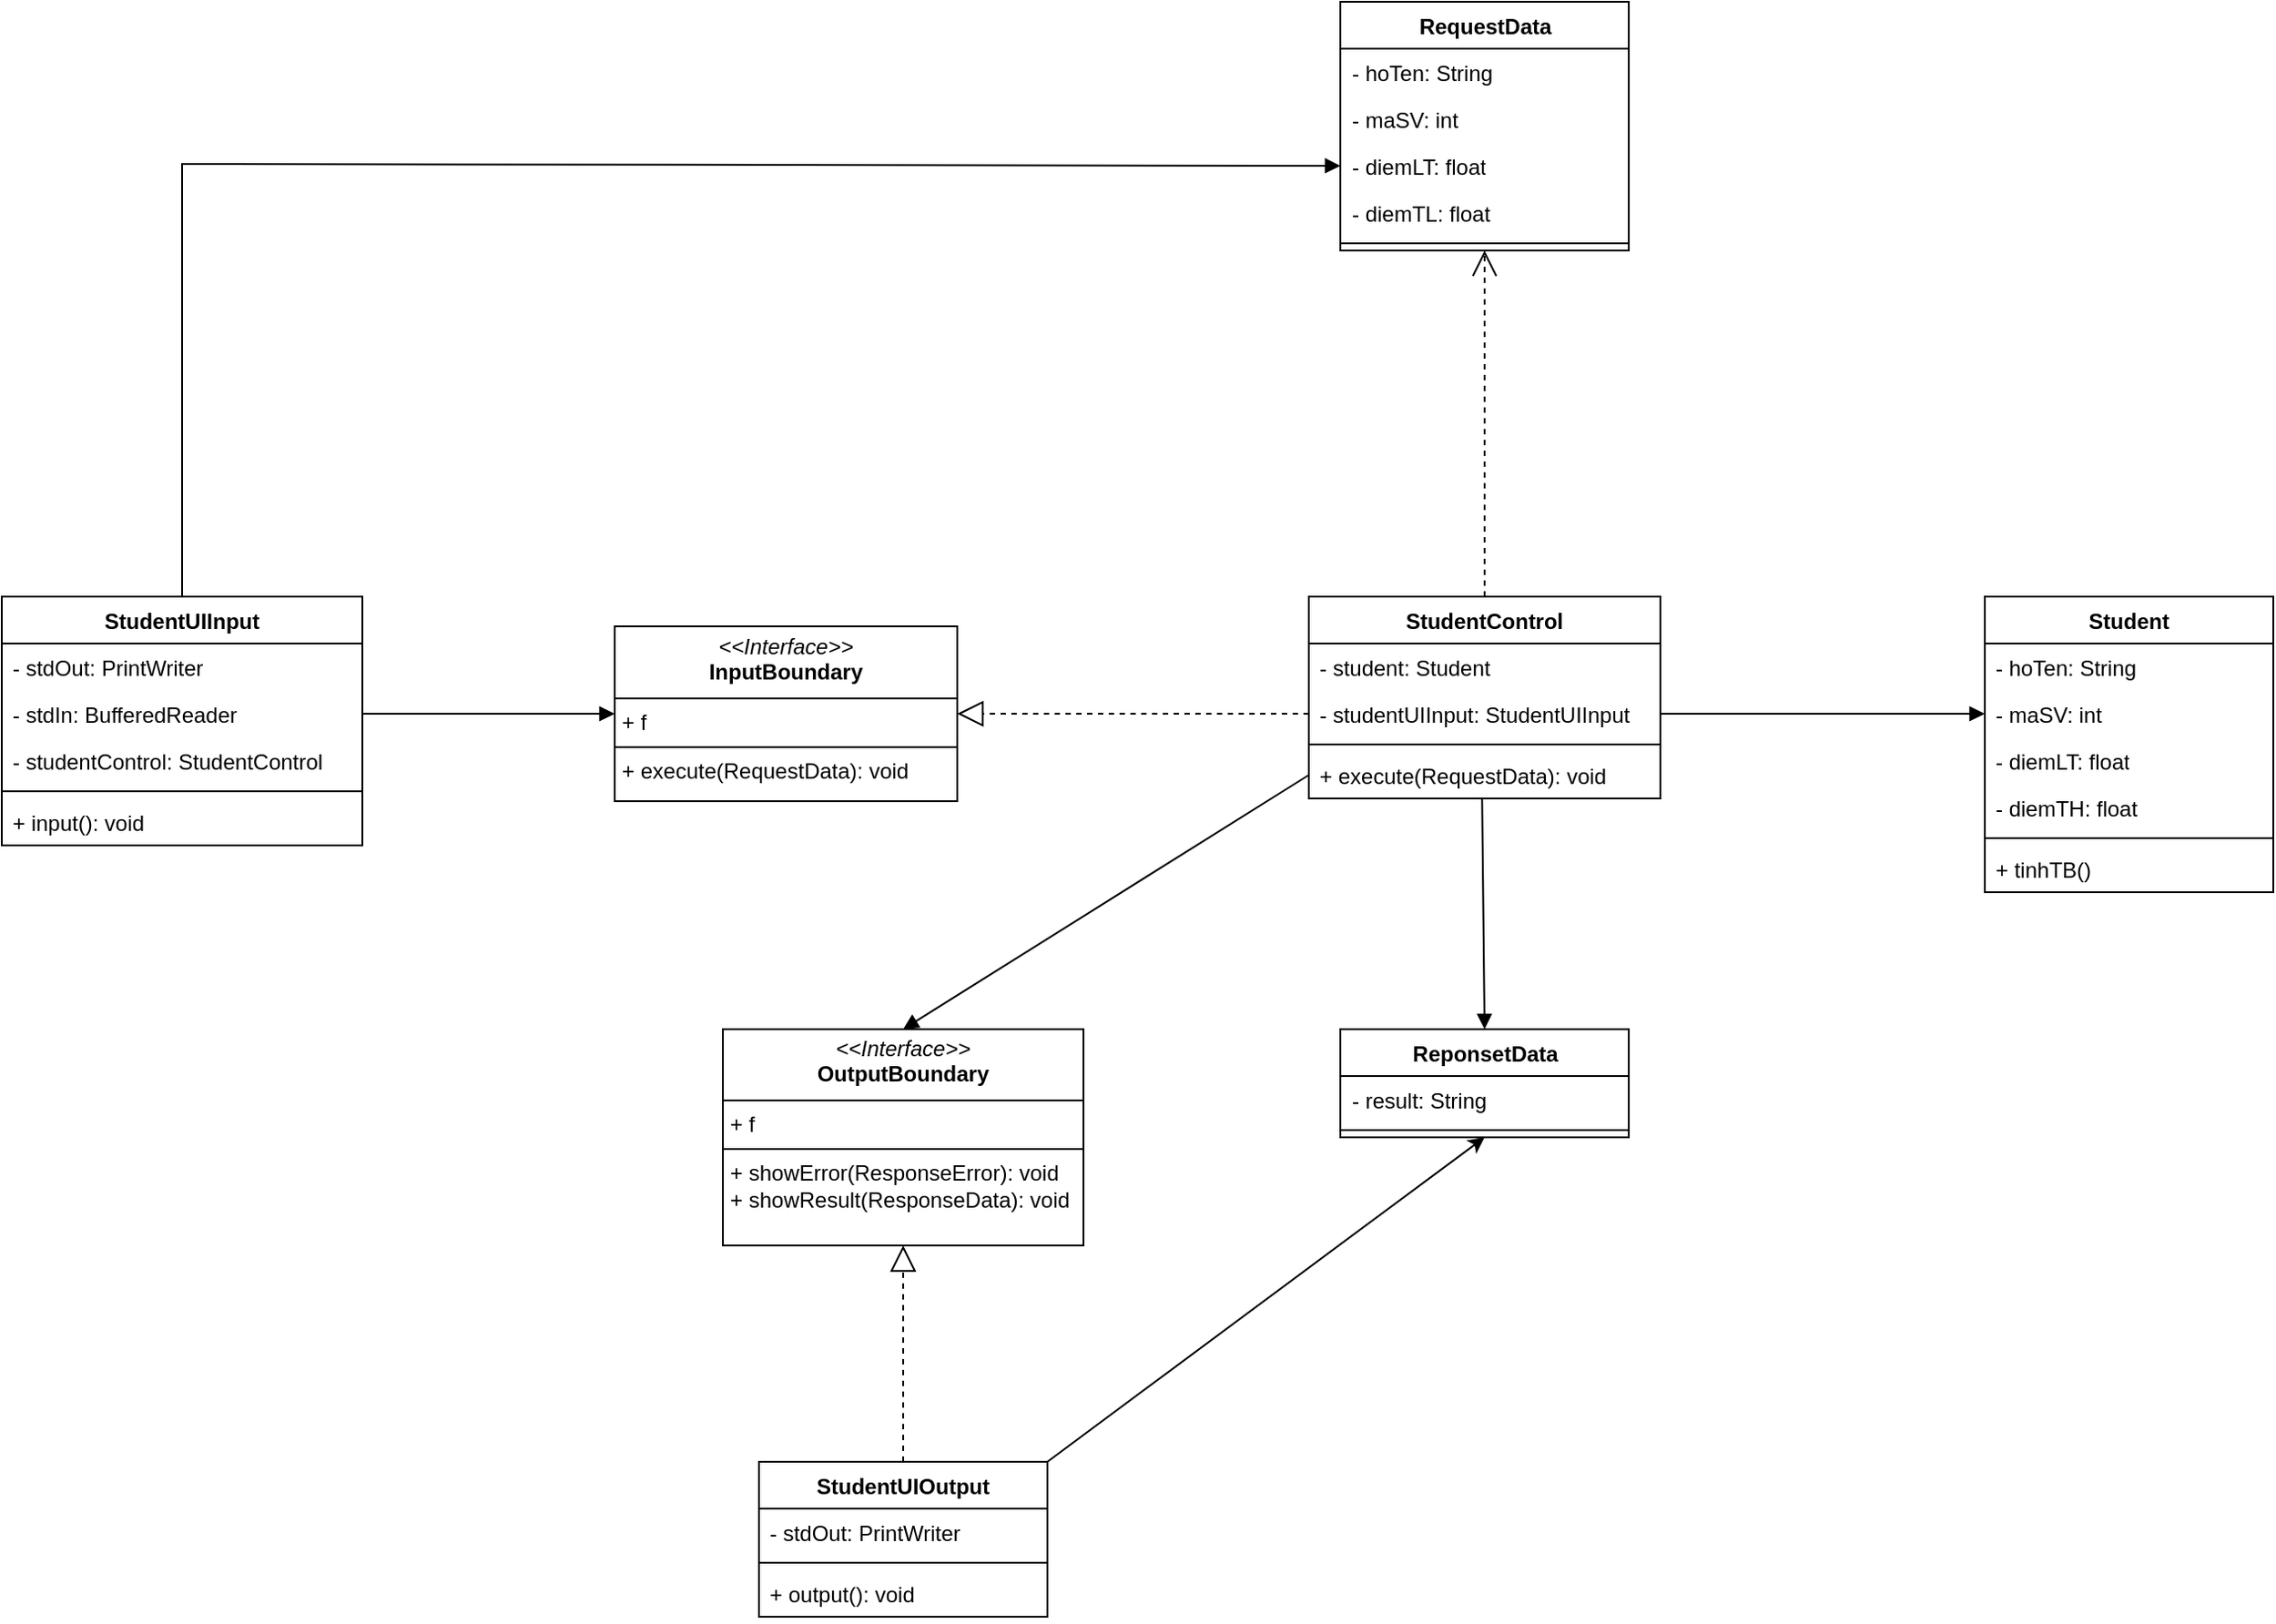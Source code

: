 <mxfile version="24.7.17" pages="3">
  <diagram name="ClassDiagram" id="-rl8sIzRqfz1XN3XbGNQ">
    <mxGraphModel dx="1900" dy="1729" grid="1" gridSize="10" guides="1" tooltips="1" connect="1" arrows="1" fold="1" page="1" pageScale="1" pageWidth="850" pageHeight="1100" math="0" shadow="0">
      <root>
        <mxCell id="0" />
        <mxCell id="1" parent="0" />
        <mxCell id="jPHau2xeoSbhI2vaK8ID-21" value="StudentUIInput" style="swimlane;fontStyle=1;align=center;verticalAlign=top;childLayout=stackLayout;horizontal=1;startSize=26;horizontalStack=0;resizeParent=1;resizeParentMax=0;resizeLast=0;collapsible=1;marginBottom=0;whiteSpace=wrap;html=1;" parent="1" vertex="1">
          <mxGeometry x="-380" y="320" width="200" height="138" as="geometry" />
        </mxCell>
        <mxCell id="jPHau2xeoSbhI2vaK8ID-22" value="- stdOut: PrintWriter" style="text;strokeColor=none;fillColor=none;align=left;verticalAlign=top;spacingLeft=4;spacingRight=4;overflow=hidden;rotatable=0;points=[[0,0.5],[1,0.5]];portConstraint=eastwest;whiteSpace=wrap;html=1;" parent="jPHau2xeoSbhI2vaK8ID-21" vertex="1">
          <mxGeometry y="26" width="200" height="26" as="geometry" />
        </mxCell>
        <mxCell id="0izLVIcKK9ym0HCeA4KC-4" value="- stdIn: BufferedReader" style="text;strokeColor=none;fillColor=none;align=left;verticalAlign=top;spacingLeft=4;spacingRight=4;overflow=hidden;rotatable=0;points=[[0,0.5],[1,0.5]];portConstraint=eastwest;whiteSpace=wrap;html=1;" parent="jPHau2xeoSbhI2vaK8ID-21" vertex="1">
          <mxGeometry y="52" width="200" height="26" as="geometry" />
        </mxCell>
        <mxCell id="0izLVIcKK9ym0HCeA4KC-5" value="- studentControl: StudentControl" style="text;strokeColor=none;fillColor=none;align=left;verticalAlign=top;spacingLeft=4;spacingRight=4;overflow=hidden;rotatable=0;points=[[0,0.5],[1,0.5]];portConstraint=eastwest;whiteSpace=wrap;html=1;" parent="jPHau2xeoSbhI2vaK8ID-21" vertex="1">
          <mxGeometry y="78" width="200" height="26" as="geometry" />
        </mxCell>
        <mxCell id="jPHau2xeoSbhI2vaK8ID-23" value="" style="line;strokeWidth=1;fillColor=none;align=left;verticalAlign=middle;spacingTop=-1;spacingLeft=3;spacingRight=3;rotatable=0;labelPosition=right;points=[];portConstraint=eastwest;strokeColor=inherit;" parent="jPHau2xeoSbhI2vaK8ID-21" vertex="1">
          <mxGeometry y="104" width="200" height="8" as="geometry" />
        </mxCell>
        <mxCell id="jPHau2xeoSbhI2vaK8ID-24" value="+ input(): void" style="text;strokeColor=none;fillColor=none;align=left;verticalAlign=top;spacingLeft=4;spacingRight=4;overflow=hidden;rotatable=0;points=[[0,0.5],[1,0.5]];portConstraint=eastwest;whiteSpace=wrap;html=1;" parent="jPHau2xeoSbhI2vaK8ID-21" vertex="1">
          <mxGeometry y="112" width="200" height="26" as="geometry" />
        </mxCell>
        <mxCell id="jPHau2xeoSbhI2vaK8ID-25" value="StudentControl" style="swimlane;fontStyle=1;align=center;verticalAlign=top;childLayout=stackLayout;horizontal=1;startSize=26;horizontalStack=0;resizeParent=1;resizeParentMax=0;resizeLast=0;collapsible=1;marginBottom=0;whiteSpace=wrap;html=1;" parent="1" vertex="1">
          <mxGeometry x="345" y="320" width="195" height="112" as="geometry" />
        </mxCell>
        <mxCell id="jPHau2xeoSbhI2vaK8ID-26" value="- student: Student" style="text;strokeColor=none;fillColor=none;align=left;verticalAlign=top;spacingLeft=4;spacingRight=4;overflow=hidden;rotatable=0;points=[[0,0.5],[1,0.5]];portConstraint=eastwest;whiteSpace=wrap;html=1;" parent="jPHau2xeoSbhI2vaK8ID-25" vertex="1">
          <mxGeometry y="26" width="195" height="26" as="geometry" />
        </mxCell>
        <mxCell id="0izLVIcKK9ym0HCeA4KC-6" value="- studentUIInput: StudentUIInput" style="text;strokeColor=none;fillColor=none;align=left;verticalAlign=top;spacingLeft=4;spacingRight=4;overflow=hidden;rotatable=0;points=[[0,0.5],[1,0.5]];portConstraint=eastwest;whiteSpace=wrap;html=1;" parent="jPHau2xeoSbhI2vaK8ID-25" vertex="1">
          <mxGeometry y="52" width="195" height="26" as="geometry" />
        </mxCell>
        <mxCell id="jPHau2xeoSbhI2vaK8ID-27" value="" style="line;strokeWidth=1;fillColor=none;align=left;verticalAlign=middle;spacingTop=-1;spacingLeft=3;spacingRight=3;rotatable=0;labelPosition=right;points=[];portConstraint=eastwest;strokeColor=inherit;" parent="jPHau2xeoSbhI2vaK8ID-25" vertex="1">
          <mxGeometry y="78" width="195" height="8" as="geometry" />
        </mxCell>
        <mxCell id="jPHau2xeoSbhI2vaK8ID-28" value="+ execute(RequestData): void" style="text;strokeColor=none;fillColor=none;align=left;verticalAlign=top;spacingLeft=4;spacingRight=4;overflow=hidden;rotatable=0;points=[[0,0.5],[1,0.5]];portConstraint=eastwest;whiteSpace=wrap;html=1;" parent="jPHau2xeoSbhI2vaK8ID-25" vertex="1">
          <mxGeometry y="86" width="195" height="26" as="geometry" />
        </mxCell>
        <mxCell id="jPHau2xeoSbhI2vaK8ID-29" value="&lt;span style=&quot;&quot;&gt;&lt;b&gt;Student&lt;/b&gt;&lt;/span&gt;" style="swimlane;fontStyle=0;align=center;verticalAlign=top;childLayout=stackLayout;horizontal=1;startSize=26;horizontalStack=0;resizeParent=1;resizeParentMax=0;resizeLast=0;collapsible=1;marginBottom=0;whiteSpace=wrap;html=1;" parent="1" vertex="1">
          <mxGeometry x="720" y="320" width="160" height="164" as="geometry" />
        </mxCell>
        <mxCell id="jPHau2xeoSbhI2vaK8ID-30" value="- hoTen: String" style="text;strokeColor=none;fillColor=none;align=left;verticalAlign=top;spacingLeft=4;spacingRight=4;overflow=hidden;rotatable=0;points=[[0,0.5],[1,0.5]];portConstraint=eastwest;whiteSpace=wrap;html=1;" parent="jPHau2xeoSbhI2vaK8ID-29" vertex="1">
          <mxGeometry y="26" width="160" height="26" as="geometry" />
        </mxCell>
        <mxCell id="jPHau2xeoSbhI2vaK8ID-38" value="- maSV: int" style="text;strokeColor=none;fillColor=none;align=left;verticalAlign=top;spacingLeft=4;spacingRight=4;overflow=hidden;rotatable=0;points=[[0,0.5],[1,0.5]];portConstraint=eastwest;whiteSpace=wrap;html=1;" parent="jPHau2xeoSbhI2vaK8ID-29" vertex="1">
          <mxGeometry y="52" width="160" height="26" as="geometry" />
        </mxCell>
        <mxCell id="jPHau2xeoSbhI2vaK8ID-39" value="- diemLT: float" style="text;strokeColor=none;fillColor=none;align=left;verticalAlign=top;spacingLeft=4;spacingRight=4;overflow=hidden;rotatable=0;points=[[0,0.5],[1,0.5]];portConstraint=eastwest;whiteSpace=wrap;html=1;" parent="jPHau2xeoSbhI2vaK8ID-29" vertex="1">
          <mxGeometry y="78" width="160" height="26" as="geometry" />
        </mxCell>
        <mxCell id="jPHau2xeoSbhI2vaK8ID-37" value="- diemTH: float" style="text;strokeColor=none;fillColor=none;align=left;verticalAlign=top;spacingLeft=4;spacingRight=4;overflow=hidden;rotatable=0;points=[[0,0.5],[1,0.5]];portConstraint=eastwest;whiteSpace=wrap;html=1;" parent="jPHau2xeoSbhI2vaK8ID-29" vertex="1">
          <mxGeometry y="104" width="160" height="26" as="geometry" />
        </mxCell>
        <mxCell id="jPHau2xeoSbhI2vaK8ID-31" value="" style="line;strokeWidth=1;fillColor=none;align=left;verticalAlign=middle;spacingTop=-1;spacingLeft=3;spacingRight=3;rotatable=0;labelPosition=right;points=[];portConstraint=eastwest;strokeColor=inherit;" parent="jPHau2xeoSbhI2vaK8ID-29" vertex="1">
          <mxGeometry y="130" width="160" height="8" as="geometry" />
        </mxCell>
        <mxCell id="jPHau2xeoSbhI2vaK8ID-32" value="+ tinhTB()" style="text;strokeColor=none;fillColor=none;align=left;verticalAlign=top;spacingLeft=4;spacingRight=4;overflow=hidden;rotatable=0;points=[[0,0.5],[1,0.5]];portConstraint=eastwest;whiteSpace=wrap;html=1;" parent="jPHau2xeoSbhI2vaK8ID-29" vertex="1">
          <mxGeometry y="138" width="160" height="26" as="geometry" />
        </mxCell>
        <mxCell id="jPHau2xeoSbhI2vaK8ID-33" value="&lt;b&gt;StudentUIOutput&lt;/b&gt;" style="swimlane;fontStyle=0;align=center;verticalAlign=top;childLayout=stackLayout;horizontal=1;startSize=26;horizontalStack=0;resizeParent=1;resizeParentMax=0;resizeLast=0;collapsible=1;marginBottom=0;whiteSpace=wrap;html=1;" parent="1" vertex="1">
          <mxGeometry x="40" y="800" width="160" height="86" as="geometry" />
        </mxCell>
        <mxCell id="jPHau2xeoSbhI2vaK8ID-34" value="- stdOut: PrintWriter" style="text;strokeColor=none;fillColor=none;align=left;verticalAlign=top;spacingLeft=4;spacingRight=4;overflow=hidden;rotatable=0;points=[[0,0.5],[1,0.5]];portConstraint=eastwest;whiteSpace=wrap;html=1;" parent="jPHau2xeoSbhI2vaK8ID-33" vertex="1">
          <mxGeometry y="26" width="160" height="26" as="geometry" />
        </mxCell>
        <mxCell id="jPHau2xeoSbhI2vaK8ID-35" value="" style="line;strokeWidth=1;fillColor=none;align=left;verticalAlign=middle;spacingTop=-1;spacingLeft=3;spacingRight=3;rotatable=0;labelPosition=right;points=[];portConstraint=eastwest;strokeColor=inherit;" parent="jPHau2xeoSbhI2vaK8ID-33" vertex="1">
          <mxGeometry y="52" width="160" height="8" as="geometry" />
        </mxCell>
        <mxCell id="jPHau2xeoSbhI2vaK8ID-36" value="+ output(): void" style="text;strokeColor=none;fillColor=none;align=left;verticalAlign=top;spacingLeft=4;spacingRight=4;overflow=hidden;rotatable=0;points=[[0,0.5],[1,0.5]];portConstraint=eastwest;whiteSpace=wrap;html=1;" parent="jPHau2xeoSbhI2vaK8ID-33" vertex="1">
          <mxGeometry y="60" width="160" height="26" as="geometry" />
        </mxCell>
        <mxCell id="5w3yNyjz_HAzHa36QDgl-5" value="RequestData&lt;div&gt;&lt;br&gt;&lt;/div&gt;" style="swimlane;fontStyle=1;align=center;verticalAlign=top;childLayout=stackLayout;horizontal=1;startSize=26;horizontalStack=0;resizeParent=1;resizeParentMax=0;resizeLast=0;collapsible=1;marginBottom=0;whiteSpace=wrap;html=1;" parent="1" vertex="1">
          <mxGeometry x="362.5" y="-10" width="160" height="138" as="geometry" />
        </mxCell>
        <mxCell id="5w3yNyjz_HAzHa36QDgl-6" value="- hoTen: String" style="text;strokeColor=none;fillColor=none;align=left;verticalAlign=top;spacingLeft=4;spacingRight=4;overflow=hidden;rotatable=0;points=[[0,0.5],[1,0.5]];portConstraint=eastwest;whiteSpace=wrap;html=1;" parent="5w3yNyjz_HAzHa36QDgl-5" vertex="1">
          <mxGeometry y="26" width="160" height="26" as="geometry" />
        </mxCell>
        <mxCell id="0izLVIcKK9ym0HCeA4KC-1" value="- maSV: int" style="text;strokeColor=none;fillColor=none;align=left;verticalAlign=top;spacingLeft=4;spacingRight=4;overflow=hidden;rotatable=0;points=[[0,0.5],[1,0.5]];portConstraint=eastwest;whiteSpace=wrap;html=1;" parent="5w3yNyjz_HAzHa36QDgl-5" vertex="1">
          <mxGeometry y="52" width="160" height="26" as="geometry" />
        </mxCell>
        <mxCell id="0izLVIcKK9ym0HCeA4KC-2" value="- diemLT: float" style="text;strokeColor=none;fillColor=none;align=left;verticalAlign=top;spacingLeft=4;spacingRight=4;overflow=hidden;rotatable=0;points=[[0,0.5],[1,0.5]];portConstraint=eastwest;whiteSpace=wrap;html=1;" parent="5w3yNyjz_HAzHa36QDgl-5" vertex="1">
          <mxGeometry y="78" width="160" height="26" as="geometry" />
        </mxCell>
        <mxCell id="0izLVIcKK9ym0HCeA4KC-3" value="- diemTL: float" style="text;strokeColor=none;fillColor=none;align=left;verticalAlign=top;spacingLeft=4;spacingRight=4;overflow=hidden;rotatable=0;points=[[0,0.5],[1,0.5]];portConstraint=eastwest;whiteSpace=wrap;html=1;" parent="5w3yNyjz_HAzHa36QDgl-5" vertex="1">
          <mxGeometry y="104" width="160" height="26" as="geometry" />
        </mxCell>
        <mxCell id="5w3yNyjz_HAzHa36QDgl-7" value="" style="line;strokeWidth=1;fillColor=none;align=left;verticalAlign=middle;spacingTop=-1;spacingLeft=3;spacingRight=3;rotatable=0;labelPosition=right;points=[];portConstraint=eastwest;strokeColor=inherit;" parent="5w3yNyjz_HAzHa36QDgl-5" vertex="1">
          <mxGeometry y="130" width="160" height="8" as="geometry" />
        </mxCell>
        <mxCell id="5w3yNyjz_HAzHa36QDgl-9" value="ReponsetData" style="swimlane;fontStyle=1;align=center;verticalAlign=top;childLayout=stackLayout;horizontal=1;startSize=26;horizontalStack=0;resizeParent=1;resizeParentMax=0;resizeLast=0;collapsible=1;marginBottom=0;whiteSpace=wrap;html=1;" parent="1" vertex="1">
          <mxGeometry x="362.5" y="560" width="160" height="60" as="geometry" />
        </mxCell>
        <mxCell id="5w3yNyjz_HAzHa36QDgl-10" value="- result: String" style="text;strokeColor=none;fillColor=none;align=left;verticalAlign=top;spacingLeft=4;spacingRight=4;overflow=hidden;rotatable=0;points=[[0,0.5],[1,0.5]];portConstraint=eastwest;whiteSpace=wrap;html=1;" parent="5w3yNyjz_HAzHa36QDgl-9" vertex="1">
          <mxGeometry y="26" width="160" height="26" as="geometry" />
        </mxCell>
        <mxCell id="5w3yNyjz_HAzHa36QDgl-11" value="" style="line;strokeWidth=1;fillColor=none;align=left;verticalAlign=middle;spacingTop=-1;spacingLeft=3;spacingRight=3;rotatable=0;labelPosition=right;points=[];portConstraint=eastwest;strokeColor=inherit;" parent="5w3yNyjz_HAzHa36QDgl-9" vertex="1">
          <mxGeometry y="52" width="160" height="8" as="geometry" />
        </mxCell>
        <mxCell id="0izLVIcKK9ym0HCeA4KC-9" value="" style="endArrow=open;endSize=12;dashed=1;html=1;rounded=0;exitX=0.5;exitY=0;exitDx=0;exitDy=0;entryX=0.5;entryY=1;entryDx=0;entryDy=0;" parent="1" source="jPHau2xeoSbhI2vaK8ID-25" target="5w3yNyjz_HAzHa36QDgl-5" edge="1">
          <mxGeometry width="160" relative="1" as="geometry">
            <mxPoint x="330" y="220" as="sourcePoint" />
            <mxPoint x="490" y="220" as="targetPoint" />
          </mxGeometry>
        </mxCell>
        <mxCell id="0izLVIcKK9ym0HCeA4KC-10" value="" style="html=1;verticalAlign=bottom;endArrow=block;curved=0;rounded=0;exitX=0.493;exitY=1;exitDx=0;exitDy=0;exitPerimeter=0;entryX=0.5;entryY=0;entryDx=0;entryDy=0;" parent="1" source="jPHau2xeoSbhI2vaK8ID-28" target="5w3yNyjz_HAzHa36QDgl-9" edge="1">
          <mxGeometry width="80" relative="1" as="geometry">
            <mxPoint x="360" y="390" as="sourcePoint" />
            <mxPoint x="440" y="390" as="targetPoint" />
          </mxGeometry>
        </mxCell>
        <mxCell id="0izLVIcKK9ym0HCeA4KC-11" value="" style="html=1;verticalAlign=bottom;endArrow=block;curved=0;rounded=0;exitX=1;exitY=0.5;exitDx=0;exitDy=0;entryX=0;entryY=0.5;entryDx=0;entryDy=0;" parent="1" source="0izLVIcKK9ym0HCeA4KC-6" target="jPHau2xeoSbhI2vaK8ID-38" edge="1">
          <mxGeometry width="80" relative="1" as="geometry">
            <mxPoint x="610" y="338" as="sourcePoint" />
            <mxPoint x="612" y="466" as="targetPoint" />
          </mxGeometry>
        </mxCell>
        <mxCell id="0izLVIcKK9ym0HCeA4KC-13" value="" style="html=1;verticalAlign=bottom;endArrow=block;curved=0;rounded=0;exitX=0.5;exitY=0;exitDx=0;exitDy=0;entryX=0;entryY=0.5;entryDx=0;entryDy=0;" parent="1" source="jPHau2xeoSbhI2vaK8ID-21" target="0izLVIcKK9ym0HCeA4KC-2" edge="1">
          <mxGeometry width="80" relative="1" as="geometry">
            <mxPoint x="471" y="462" as="sourcePoint" />
            <mxPoint x="473" y="590" as="targetPoint" />
            <Array as="points">
              <mxPoint x="-280" y="80" />
            </Array>
          </mxGeometry>
        </mxCell>
        <mxCell id="0izLVIcKK9ym0HCeA4KC-14" value="" style="html=1;verticalAlign=bottom;endArrow=block;curved=0;rounded=0;exitX=0;exitY=0.5;exitDx=0;exitDy=0;entryX=0.5;entryY=0;entryDx=0;entryDy=0;" parent="1" source="jPHau2xeoSbhI2vaK8ID-28" target="s-2woyK-ea4eCAlyzW3T-7" edge="1">
          <mxGeometry width="80" relative="1" as="geometry">
            <mxPoint x="481" y="472" as="sourcePoint" />
            <mxPoint x="483" y="600" as="targetPoint" />
          </mxGeometry>
        </mxCell>
        <mxCell id="0izLVIcKK9ym0HCeA4KC-15" value="" style="html=1;verticalAlign=bottom;endArrow=block;curved=0;rounded=0;exitX=1;exitY=0.5;exitDx=0;exitDy=0;entryX=0;entryY=0.5;entryDx=0;entryDy=0;" parent="1" source="0izLVIcKK9ym0HCeA4KC-4" target="s-2woyK-ea4eCAlyzW3T-6" edge="1">
          <mxGeometry width="80" relative="1" as="geometry">
            <mxPoint x="345" y="385" as="sourcePoint" />
            <mxPoint x="310" y="330" as="targetPoint" />
          </mxGeometry>
        </mxCell>
        <mxCell id="s-2woyK-ea4eCAlyzW3T-6" value="&lt;p style=&quot;margin:0px;margin-top:4px;text-align:center;&quot;&gt;&lt;i&gt;&amp;lt;&amp;lt;Interface&amp;gt;&amp;gt;&lt;/i&gt;&lt;br&gt;&lt;b&gt;InputBoundary&lt;/b&gt;&lt;/p&gt;&lt;hr size=&quot;1&quot; style=&quot;border-style:solid;&quot;&gt;&lt;p style=&quot;margin:0px;margin-left:4px;&quot;&gt;+ f&lt;/p&gt;&lt;hr size=&quot;1&quot; style=&quot;border-style:solid;&quot;&gt;&lt;p style=&quot;margin:0px;margin-left:4px;&quot;&gt;+ execute(RequestData): void&lt;br&gt;&lt;/p&gt;" style="verticalAlign=top;align=left;overflow=fill;html=1;whiteSpace=wrap;" parent="1" vertex="1">
          <mxGeometry x="-40" y="336.5" width="190" height="97" as="geometry" />
        </mxCell>
        <mxCell id="s-2woyK-ea4eCAlyzW3T-7" value="&lt;p style=&quot;margin:0px;margin-top:4px;text-align:center;&quot;&gt;&lt;i&gt;&amp;lt;&amp;lt;Interface&amp;gt;&amp;gt;&lt;/i&gt;&lt;br&gt;&lt;b&gt;OutputBoundary&lt;/b&gt;&lt;/p&gt;&lt;hr size=&quot;1&quot; style=&quot;border-style:solid;&quot;&gt;&lt;p style=&quot;margin:0px;margin-left:4px;&quot;&gt;+ f&lt;/p&gt;&lt;hr size=&quot;1&quot; style=&quot;border-style:solid;&quot;&gt;&lt;p style=&quot;margin:0px;margin-left:4px;&quot;&gt;+ showError(ResponseError): void&lt;br&gt;&lt;/p&gt;&lt;p style=&quot;margin:0px;margin-left:4px;&quot;&gt;+ showResult(ResponseData): void&lt;/p&gt;" style="verticalAlign=top;align=left;overflow=fill;html=1;whiteSpace=wrap;" parent="1" vertex="1">
          <mxGeometry x="20" y="560" width="200" height="120" as="geometry" />
        </mxCell>
        <mxCell id="s-2woyK-ea4eCAlyzW3T-8" value="" style="endArrow=classic;html=1;rounded=0;exitX=1;exitY=0;exitDx=0;exitDy=0;entryX=0.5;entryY=1;entryDx=0;entryDy=0;" parent="1" source="jPHau2xeoSbhI2vaK8ID-33" target="5w3yNyjz_HAzHa36QDgl-9" edge="1">
          <mxGeometry width="50" height="50" relative="1" as="geometry">
            <mxPoint x="500" y="750" as="sourcePoint" />
            <mxPoint x="550" y="700" as="targetPoint" />
          </mxGeometry>
        </mxCell>
        <mxCell id="s-2woyK-ea4eCAlyzW3T-10" value="" style="endArrow=block;dashed=1;endFill=0;endSize=12;html=1;rounded=0;exitX=0.5;exitY=0;exitDx=0;exitDy=0;entryX=0.5;entryY=1;entryDx=0;entryDy=0;" parent="1" source="jPHau2xeoSbhI2vaK8ID-33" target="s-2woyK-ea4eCAlyzW3T-7" edge="1">
          <mxGeometry width="160" relative="1" as="geometry">
            <mxPoint x="40" y="760" as="sourcePoint" />
            <mxPoint x="200" y="760" as="targetPoint" />
          </mxGeometry>
        </mxCell>
        <mxCell id="s-2woyK-ea4eCAlyzW3T-11" value="" style="endArrow=block;dashed=1;endFill=0;endSize=12;html=1;rounded=0;exitX=0;exitY=0.5;exitDx=0;exitDy=0;entryX=1;entryY=0.5;entryDx=0;entryDy=0;" parent="1" source="0izLVIcKK9ym0HCeA4KC-6" target="s-2woyK-ea4eCAlyzW3T-6" edge="1">
          <mxGeometry width="160" relative="1" as="geometry">
            <mxPoint x="130" y="810" as="sourcePoint" />
            <mxPoint x="130" y="690" as="targetPoint" />
          </mxGeometry>
        </mxCell>
      </root>
    </mxGraphModel>
  </diagram>
  <diagram id="-E9QA56InsLcr_RS8a8Y" name="UCDiagram">
    <mxGraphModel dx="1036" dy="614" grid="1" gridSize="10" guides="1" tooltips="1" connect="1" arrows="1" fold="1" page="1" pageScale="1" pageWidth="850" pageHeight="1100" math="0" shadow="0">
      <root>
        <mxCell id="0" />
        <mxCell id="1" parent="0" />
        <mxCell id="gyNA58SJnlUczSBL5Nal-2" value="User" style="shape=umlActor;verticalLabelPosition=bottom;verticalAlign=top;html=1;" vertex="1" parent="1">
          <mxGeometry x="90" y="260" width="30" height="60" as="geometry" />
        </mxCell>
        <mxCell id="gyNA58SJnlUczSBL5Nal-3" value="QuanLySinhVien" style="shape=rect;html=1;verticalAlign=top;fontStyle=1;whiteSpace=wrap;align=center;" vertex="1" parent="1">
          <mxGeometry x="280" y="80" width="400" height="520" as="geometry" />
        </mxCell>
        <mxCell id="gyNA58SJnlUczSBL5Nal-4" value="Tính điểm trung bình" style="ellipse;whiteSpace=wrap;html=1;" vertex="1" parent="1">
          <mxGeometry x="410" y="140" width="120" height="80" as="geometry" />
        </mxCell>
        <mxCell id="gyNA58SJnlUczSBL5Nal-5" value="" style="endArrow=none;html=1;rounded=0;exitX=1;exitY=0.333;exitDx=0;exitDy=0;exitPerimeter=0;entryX=0;entryY=0.5;entryDx=0;entryDy=0;" edge="1" parent="1" source="gyNA58SJnlUczSBL5Nal-2" target="gyNA58SJnlUczSBL5Nal-4">
          <mxGeometry width="50" height="50" relative="1" as="geometry">
            <mxPoint x="390" y="360" as="sourcePoint" />
            <mxPoint x="440" y="310" as="targetPoint" />
          </mxGeometry>
        </mxCell>
      </root>
    </mxGraphModel>
  </diagram>
  <diagram id="DeJmxkbfnnHJGt9UFvgR" name="SequenceDiagram">
    <mxGraphModel dx="1050" dy="629" grid="1" gridSize="10" guides="1" tooltips="1" connect="1" arrows="1" fold="1" page="1" pageScale="1" pageWidth="850" pageHeight="1100" math="0" shadow="0">
      <root>
        <mxCell id="0" />
        <mxCell id="1" parent="0" />
        <mxCell id="RAmZDH4Z5-PDMgC21o_p-5" value="" style="shape=umlLifeline;perimeter=lifelinePerimeter;whiteSpace=wrap;html=1;container=1;dropTarget=0;collapsible=0;recursiveResize=0;outlineConnect=0;portConstraint=eastwest;newEdgeStyle={&quot;curved&quot;:0,&quot;rounded&quot;:0};participant=umlActor;" parent="1" vertex="1">
          <mxGeometry x="70" y="40" width="20" height="760" as="geometry" />
        </mxCell>
        <mxCell id="RAmZDH4Z5-PDMgC21o_p-6" value="&lt;div style=&quot;&quot;&gt;&lt;span style=&quot;font-weight: 700; background-color: initial;&quot;&gt;StudentUIInput&lt;/span&gt;&lt;/div&gt;" style="shape=umlLifeline;perimeter=lifelinePerimeter;whiteSpace=wrap;html=1;container=1;dropTarget=0;collapsible=0;recursiveResize=0;outlineConnect=0;portConstraint=eastwest;newEdgeStyle={&quot;curved&quot;:0,&quot;rounded&quot;:0};participant=umlBoundary;align=center;" parent="1" vertex="1">
          <mxGeometry x="280" y="40" width="150" height="760" as="geometry" />
        </mxCell>
        <mxCell id="qOx7L7RwSw9HIVgswRT9-3" value="" style="html=1;points=[[0,0,0,0,5],[0,1,0,0,-5],[1,0,0,0,5],[1,1,0,0,-5]];perimeter=orthogonalPerimeter;outlineConnect=0;targetShapes=umlLifeline;portConstraint=eastwest;newEdgeStyle={&quot;curved&quot;:0,&quot;rounded&quot;:0};" parent="RAmZDH4Z5-PDMgC21o_p-6" vertex="1">
          <mxGeometry x="70" y="70" width="10" height="420" as="geometry" />
        </mxCell>
        <mxCell id="qOx7L7RwSw9HIVgswRT9-11" style="edgeStyle=orthogonalEdgeStyle;rounded=0;orthogonalLoop=1;jettySize=auto;html=1;curved=0;exitX=1;exitY=0;exitDx=0;exitDy=5;exitPerimeter=0;" parent="RAmZDH4Z5-PDMgC21o_p-6" source="qOx7L7RwSw9HIVgswRT9-3" target="qOx7L7RwSw9HIVgswRT9-3" edge="1">
          <mxGeometry relative="1" as="geometry">
            <Array as="points">
              <mxPoint x="110" y="75" />
              <mxPoint x="110" y="110" />
            </Array>
          </mxGeometry>
        </mxCell>
        <mxCell id="qOx7L7RwSw9HIVgswRT9-12" value="1. Input()" style="edgeLabel;html=1;align=center;verticalAlign=middle;resizable=0;points=[];" parent="qOx7L7RwSw9HIVgswRT9-11" vertex="1" connectable="0">
          <mxGeometry x="-0.652" y="-2" relative="1" as="geometry">
            <mxPoint x="44" y="13" as="offset" />
          </mxGeometry>
        </mxCell>
        <mxCell id="aR6v0m3BgtF8yHvRolNh-1" value="&lt;div style=&quot;&quot;&gt;&lt;span style=&quot;font-weight: 700; background-color: initial;&quot;&gt;StudentUIOutput&lt;/span&gt;&lt;/div&gt;" style="shape=umlLifeline;perimeter=lifelinePerimeter;whiteSpace=wrap;html=1;container=1;dropTarget=0;collapsible=0;recursiveResize=0;outlineConnect=0;portConstraint=eastwest;newEdgeStyle={&quot;curved&quot;:0,&quot;rounded&quot;:0};participant=umlBoundary;align=center;" parent="1" vertex="1">
          <mxGeometry x="480" y="40" width="150" height="760" as="geometry" />
        </mxCell>
        <mxCell id="qOx7L7RwSw9HIVgswRT9-49" value="" style="html=1;points=[[0,0,0,0,5],[0,1,0,0,-5],[1,0,0,0,5],[1,1,0,0,-5]];perimeter=orthogonalPerimeter;outlineConnect=0;targetShapes=umlLifeline;portConstraint=eastwest;newEdgeStyle={&quot;curved&quot;:0,&quot;rounded&quot;:0};" parent="aR6v0m3BgtF8yHvRolNh-1" vertex="1">
          <mxGeometry x="70" y="560" width="10" height="120" as="geometry" />
        </mxCell>
        <mxCell id="qOx7L7RwSw9HIVgswRT9-51" style="edgeStyle=orthogonalEdgeStyle;rounded=0;orthogonalLoop=1;jettySize=auto;html=1;curved=0;exitX=0;exitY=0;exitDx=0;exitDy=5;exitPerimeter=0;" parent="aR6v0m3BgtF8yHvRolNh-1" source="qOx7L7RwSw9HIVgswRT9-49" edge="1">
          <mxGeometry relative="1" as="geometry">
            <mxPoint x="72" y="667" as="targetPoint" />
            <Array as="points">
              <mxPoint x="70" y="640" />
              <mxPoint x="30" y="640" />
              <mxPoint x="30" y="667" />
            </Array>
          </mxGeometry>
        </mxCell>
        <mxCell id="qOx7L7RwSw9HIVgswRT9-52" value="11. xuất kết quả ra màn hình" style="edgeLabel;html=1;align=center;verticalAlign=middle;resizable=0;points=[];" parent="qOx7L7RwSw9HIVgswRT9-51" vertex="1" connectable="0">
          <mxGeometry x="0.268" relative="1" as="geometry">
            <mxPoint x="-40" y="-11" as="offset" />
          </mxGeometry>
        </mxCell>
        <mxCell id="aR6v0m3BgtF8yHvRolNh-2" value="&lt;span style=&quot;font-weight: 700;&quot;&gt;StudentControl&lt;/span&gt;" style="shape=umlLifeline;perimeter=lifelinePerimeter;whiteSpace=wrap;html=1;container=1;dropTarget=0;collapsible=0;recursiveResize=0;outlineConnect=0;portConstraint=eastwest;newEdgeStyle={&quot;curved&quot;:0,&quot;rounded&quot;:0};participant=umlControl;" parent="1" vertex="1">
          <mxGeometry x="680" y="40" width="130" height="760" as="geometry" />
        </mxCell>
        <mxCell id="qOx7L7RwSw9HIVgswRT9-19" value="" style="html=1;points=[[0,0,0,0,5],[0,1,0,0,-5],[1,0,0,0,5],[1,1,0,0,-5]];perimeter=orthogonalPerimeter;outlineConnect=0;targetShapes=umlLifeline;portConstraint=eastwest;newEdgeStyle={&quot;curved&quot;:0,&quot;rounded&quot;:0};" parent="aR6v0m3BgtF8yHvRolNh-2" vertex="1">
          <mxGeometry x="60" y="80" width="10" height="550" as="geometry" />
        </mxCell>
        <mxCell id="qOx7L7RwSw9HIVgswRT9-20" style="edgeStyle=orthogonalEdgeStyle;rounded=0;orthogonalLoop=1;jettySize=auto;html=1;curved=0;exitX=1;exitY=0;exitDx=0;exitDy=5;exitPerimeter=0;" parent="aR6v0m3BgtF8yHvRolNh-2" source="qOx7L7RwSw9HIVgswRT9-19" target="qOx7L7RwSw9HIVgswRT9-19" edge="1">
          <mxGeometry relative="1" as="geometry">
            <Array as="points">
              <mxPoint x="70" y="240" />
              <mxPoint x="90" y="240" />
              <mxPoint x="90" y="270" />
            </Array>
          </mxGeometry>
        </mxCell>
        <mxCell id="qOx7L7RwSw9HIVgswRT9-21" value="5. kiểm tra hợp lệ" style="edgeLabel;html=1;align=center;verticalAlign=middle;resizable=0;points=[];" parent="qOx7L7RwSw9HIVgswRT9-20" vertex="1" connectable="0">
          <mxGeometry x="0.394" y="-1" relative="1" as="geometry">
            <mxPoint x="48" y="-11" as="offset" />
          </mxGeometry>
        </mxCell>
        <mxCell id="3Q-P3R3Dqc6IjuxWtTIZ-1" value="&lt;b&gt;Student&lt;/b&gt;" style="shape=umlLifeline;perimeter=lifelinePerimeter;whiteSpace=wrap;html=1;container=1;dropTarget=0;collapsible=0;recursiveResize=0;outlineConnect=0;portConstraint=eastwest;newEdgeStyle={&quot;curved&quot;:0,&quot;rounded&quot;:0};participant=umlEntity;" parent="1" vertex="1">
          <mxGeometry x="890" y="40" width="120" height="760" as="geometry" />
        </mxCell>
        <mxCell id="qOx7L7RwSw9HIVgswRT9-44" value="" style="html=1;points=[[0,0,0,0,5],[0,1,0,0,-5],[1,0,0,0,5],[1,1,0,0,-5]];perimeter=orthogonalPerimeter;outlineConnect=0;targetShapes=umlLifeline;portConstraint=eastwest;newEdgeStyle={&quot;curved&quot;:0,&quot;rounded&quot;:0};" parent="3Q-P3R3Dqc6IjuxWtTIZ-1" vertex="1">
          <mxGeometry x="55" y="470" width="10" height="140" as="geometry" />
        </mxCell>
        <mxCell id="qOx7L7RwSw9HIVgswRT9-46" style="edgeStyle=orthogonalEdgeStyle;rounded=0;orthogonalLoop=1;jettySize=auto;html=1;curved=0;exitX=1;exitY=0;exitDx=0;exitDy=5;exitPerimeter=0;" parent="3Q-P3R3Dqc6IjuxWtTIZ-1" source="qOx7L7RwSw9HIVgswRT9-44" target="qOx7L7RwSw9HIVgswRT9-44" edge="1">
          <mxGeometry relative="1" as="geometry">
            <Array as="points">
              <mxPoint x="65" y="520" />
              <mxPoint x="120" y="520" />
              <mxPoint x="120" y="560" />
            </Array>
          </mxGeometry>
        </mxCell>
        <mxCell id="qOx7L7RwSw9HIVgswRT9-47" value="8. tính điểm trung bình" style="edgeLabel;html=1;align=center;verticalAlign=middle;resizable=0;points=[];" parent="qOx7L7RwSw9HIVgswRT9-46" vertex="1" connectable="0">
          <mxGeometry x="-0.205" y="-5" relative="1" as="geometry">
            <mxPoint x="52" y="-25" as="offset" />
          </mxGeometry>
        </mxCell>
        <mxCell id="qOx7L7RwSw9HIVgswRT9-13" value="2. Yêu cầu nhập hoten, mssv, diemTH, diemLT" style="endArrow=open;endSize=12;dashed=1;html=1;rounded=0;" parent="1" source="qOx7L7RwSw9HIVgswRT9-3" edge="1">
          <mxGeometry x="-0.037" y="-20" width="160" relative="1" as="geometry">
            <mxPoint x="460" y="260" as="sourcePoint" />
            <mxPoint x="80" y="160" as="targetPoint" />
            <mxPoint as="offset" />
          </mxGeometry>
        </mxCell>
        <mxCell id="qOx7L7RwSw9HIVgswRT9-14" value="3. Nhập hoten, mssv, diemTH, diemLT" style="endArrow=open;endSize=12;dashed=1;html=1;rounded=0;" parent="1" edge="1">
          <mxGeometry x="0.037" y="10" width="160" relative="1" as="geometry">
            <mxPoint x="79.5" y="210" as="sourcePoint" />
            <mxPoint x="350.5" y="210" as="targetPoint" />
            <mxPoint x="1" as="offset" />
          </mxGeometry>
        </mxCell>
        <mxCell id="qOx7L7RwSw9HIVgswRT9-17" value="loop" style="shape=umlFrame;whiteSpace=wrap;html=1;pointerEvents=0;" parent="1" vertex="1">
          <mxGeometry x="50" y="240" width="810" height="270" as="geometry" />
        </mxCell>
        <mxCell id="qOx7L7RwSw9HIVgswRT9-18" value="4. execute(ReqestData)" style="html=1;verticalAlign=bottom;endArrow=block;curved=0;rounded=0;exitX=1;exitY=0.381;exitDx=0;exitDy=0;exitPerimeter=0;" parent="1" source="qOx7L7RwSw9HIVgswRT9-3" target="aR6v0m3BgtF8yHvRolNh-2" edge="1">
          <mxGeometry width="80" relative="1" as="geometry">
            <mxPoint x="390" y="270" as="sourcePoint" />
            <mxPoint x="470" y="270" as="targetPoint" />
          </mxGeometry>
        </mxCell>
        <mxCell id="qOx7L7RwSw9HIVgswRT9-22" value="Alt" style="shape=umlFrame;whiteSpace=wrap;html=1;pointerEvents=0;" parent="1" vertex="1">
          <mxGeometry x="20" y="320" width="910" height="260" as="geometry" />
        </mxCell>
        <mxCell id="qOx7L7RwSw9HIVgswRT9-23" value="6. output(ResponseData)" style="html=1;verticalAlign=bottom;endArrow=block;curved=0;rounded=0;" parent="1" edge="1">
          <mxGeometry width="80" relative="1" as="geometry">
            <mxPoint x="740" y="350" as="sourcePoint" />
            <mxPoint x="560" y="350" as="targetPoint" />
          </mxGeometry>
        </mxCell>
        <mxCell id="qOx7L7RwSw9HIVgswRT9-34" style="edgeStyle=orthogonalEdgeStyle;rounded=0;orthogonalLoop=1;jettySize=auto;html=1;curved=0;exitX=0;exitY=0;exitDx=0;exitDy=5;exitPerimeter=0;" parent="1" source="qOx7L7RwSw9HIVgswRT9-24" target="qOx7L7RwSw9HIVgswRT9-24" edge="1">
          <mxGeometry relative="1" as="geometry">
            <Array as="points">
              <mxPoint x="550" y="360" />
              <mxPoint x="490" y="360" />
              <mxPoint x="490" y="400" />
            </Array>
          </mxGeometry>
        </mxCell>
        <mxCell id="qOx7L7RwSw9HIVgswRT9-36" value="6.1. xuất ra màn hình thông báo lỗi" style="edgeLabel;html=1;align=center;verticalAlign=middle;resizable=0;points=[];" parent="qOx7L7RwSw9HIVgswRT9-34" vertex="1" connectable="0">
          <mxGeometry x="0.018" y="1" relative="1" as="geometry">
            <mxPoint x="-46" y="-16" as="offset" />
          </mxGeometry>
        </mxCell>
        <mxCell id="qOx7L7RwSw9HIVgswRT9-24" value="" style="html=1;points=[[0,0,0,0,5],[0,1,0,0,-5],[1,0,0,0,5],[1,1,0,0,-5]];perimeter=orthogonalPerimeter;outlineConnect=0;targetShapes=umlLifeline;portConstraint=eastwest;newEdgeStyle={&quot;curved&quot;:0,&quot;rounded&quot;:0};" parent="1" vertex="1">
          <mxGeometry x="550" y="290" width="10" height="180" as="geometry" />
        </mxCell>
        <mxCell id="qOx7L7RwSw9HIVgswRT9-37" value="6.2. getInput(label)" style="html=1;verticalAlign=bottom;endArrow=block;curved=0;rounded=0;entryX=1;entryY=0.808;entryDx=0;entryDy=0;entryPerimeter=0;" parent="1" target="qOx7L7RwSw9HIVgswRT9-3" edge="1">
          <mxGeometry width="80" relative="1" as="geometry">
            <mxPoint x="550" y="449.41" as="sourcePoint" />
            <mxPoint x="370" y="449.41" as="targetPoint" />
          </mxGeometry>
        </mxCell>
        <mxCell id="qOx7L7RwSw9HIVgswRT9-42" style="edgeStyle=orthogonalEdgeStyle;rounded=0;orthogonalLoop=1;jettySize=auto;html=1;curved=0;exitX=0;exitY=0;exitDx=0;exitDy=5;exitPerimeter=0;" parent="1" source="qOx7L7RwSw9HIVgswRT9-3" edge="1">
          <mxGeometry relative="1" as="geometry">
            <mxPoint x="349.94" y="120" as="sourcePoint" />
            <mxPoint x="350" y="490" as="targetPoint" />
            <Array as="points">
              <mxPoint x="350" y="460" />
              <mxPoint x="290" y="460" />
              <mxPoint x="290" y="490" />
            </Array>
          </mxGeometry>
        </mxCell>
        <mxCell id="qOx7L7RwSw9HIVgswRT9-43" value="6.3. nhập lại lỗi sai" style="edgeLabel;html=1;align=center;verticalAlign=middle;resizable=0;points=[];" parent="qOx7L7RwSw9HIVgswRT9-42" vertex="1" connectable="0">
          <mxGeometry x="0.018" y="1" relative="1" as="geometry">
            <mxPoint x="-61" y="83" as="offset" />
          </mxGeometry>
        </mxCell>
        <mxCell id="qOx7L7RwSw9HIVgswRT9-45" value="7. Gửi thông điệp cho Student()" style="html=1;verticalAlign=bottom;endArrow=block;curved=0;rounded=0;exitX=1.276;exitY=0.867;exitDx=0;exitDy=0;exitPerimeter=0;" parent="1" edge="1">
          <mxGeometry width="80" relative="1" as="geometry">
            <mxPoint x="752.76" y="549.0" as="sourcePoint" />
            <mxPoint x="945" y="549.0" as="targetPoint" />
          </mxGeometry>
        </mxCell>
        <mxCell id="qOx7L7RwSw9HIVgswRT9-48" value="9. kết quả cập nhật" style="html=1;verticalAlign=bottom;endArrow=open;dashed=1;endSize=8;curved=0;rounded=0;" parent="1" edge="1">
          <mxGeometry relative="1" as="geometry">
            <mxPoint x="945" y="630" as="sourcePoint" />
            <mxPoint x="750" y="630" as="targetPoint" />
          </mxGeometry>
        </mxCell>
        <mxCell id="qOx7L7RwSw9HIVgswRT9-50" value="10. output(ResponseData)" style="html=1;verticalAlign=bottom;endArrow=block;curved=0;rounded=0;" parent="1" edge="1">
          <mxGeometry width="80" relative="1" as="geometry">
            <mxPoint x="740" y="650" as="sourcePoint" />
            <mxPoint x="560" y="650" as="targetPoint" />
          </mxGeometry>
        </mxCell>
      </root>
    </mxGraphModel>
  </diagram>
</mxfile>
